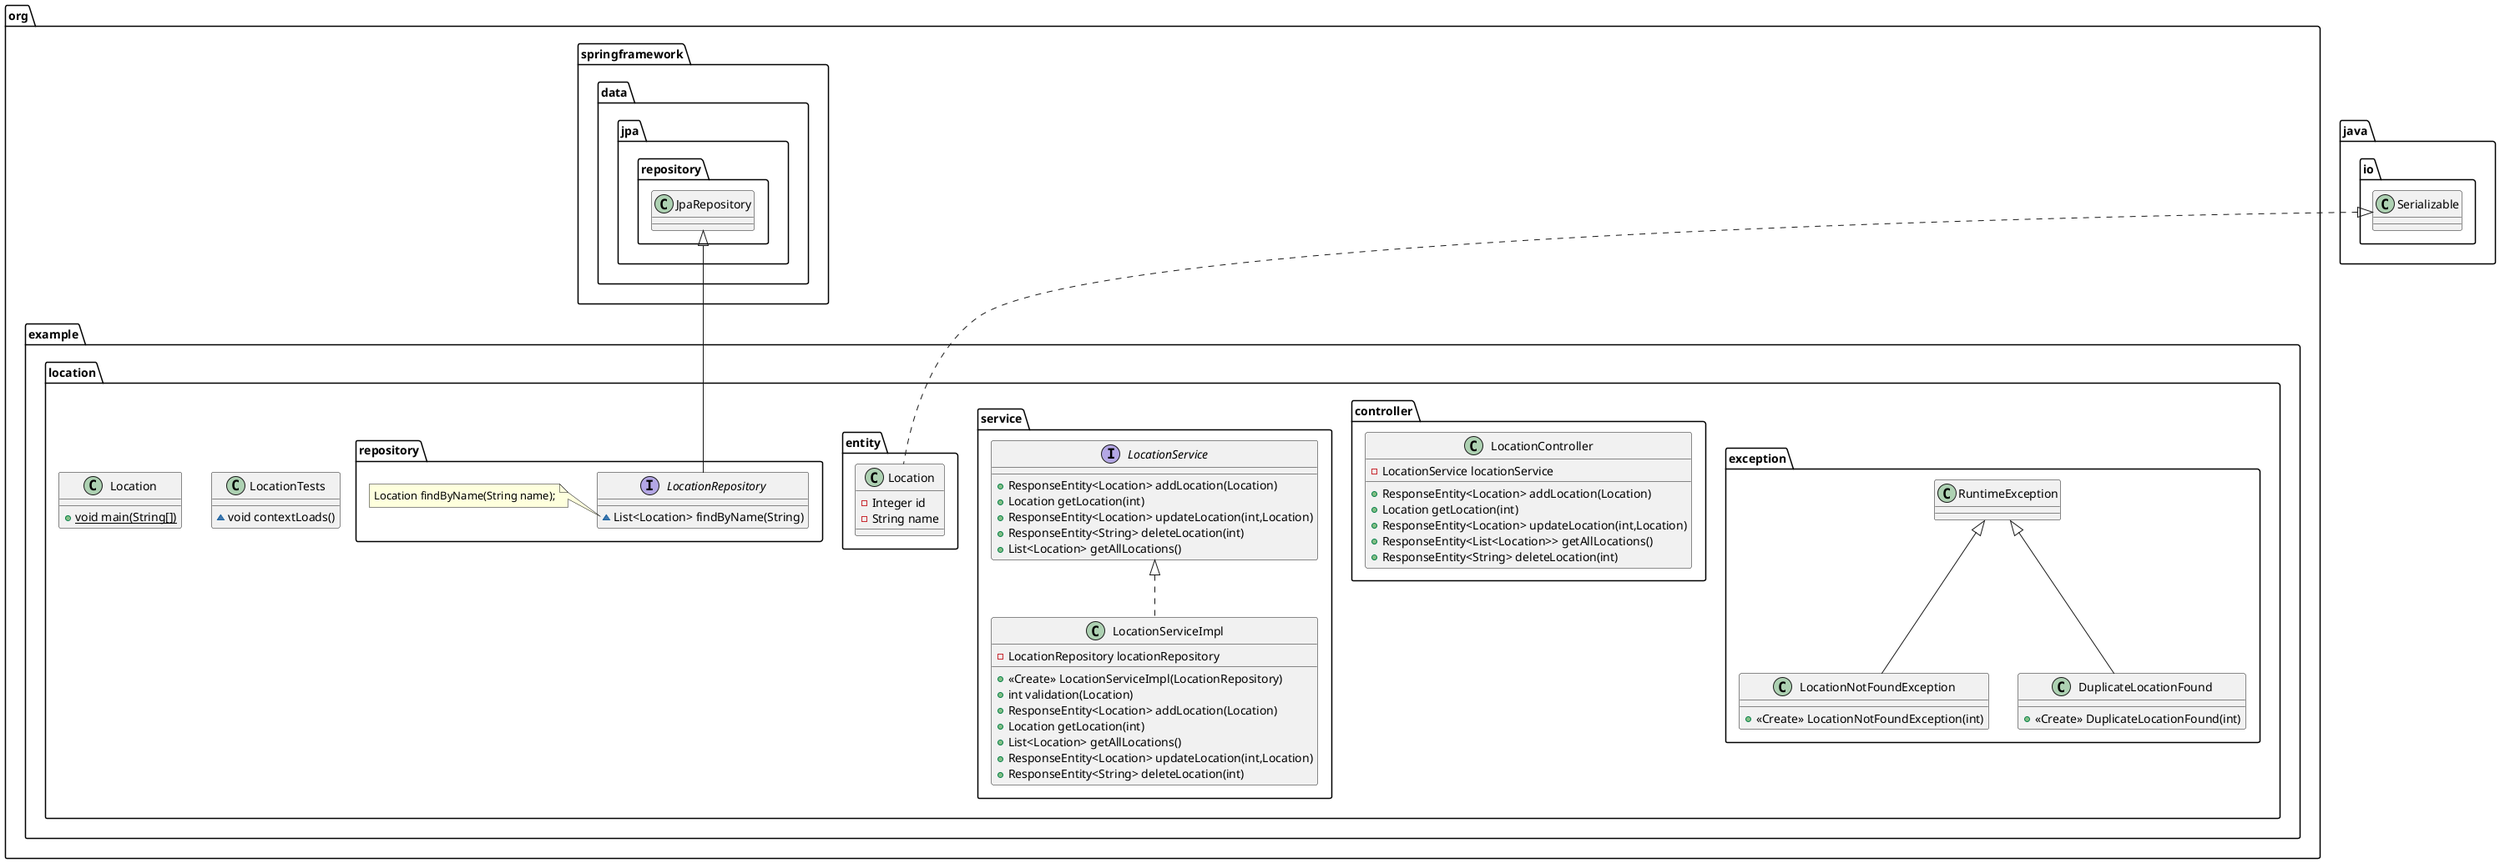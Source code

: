 @startuml
class org.example.location.LocationTests {
~ void contextLoads()
}

class org.example.location.exception.LocationNotFoundException {
+ <<Create>> LocationNotFoundException(int)
}

class org.example.location.controller.LocationController {
- LocationService locationService
+ ResponseEntity<Location> addLocation(Location)
+ Location getLocation(int)
+ ResponseEntity<Location> updateLocation(int,Location)
+ ResponseEntity<List<Location>> getAllLocations()
+ ResponseEntity<String> deleteLocation(int)
}


class org.example.location.service.LocationServiceImpl {
- LocationRepository locationRepository
+ <<Create>> LocationServiceImpl(LocationRepository)
+ int validation(Location)
+ ResponseEntity<Location> addLocation(Location)
+ Location getLocation(int)
+ List<Location> getAllLocations()
+ ResponseEntity<Location> updateLocation(int,Location)
+ ResponseEntity<String> deleteLocation(int)
}


class org.example.location.exception.DuplicateLocationFound {
+ <<Create>> DuplicateLocationFound(int)
}

interface org.example.location.repository.LocationRepository {
~ List<Location> findByName(String)
}
note left of org.example.location.repository.LocationRepository::findByName(String)
Location findByName(String name);
end note

class org.example.location.Location {
+ {static} void main(String[])
}

class org.example.location.entity.Location {
- Integer id
- String name
}

interface org.example.location.service.LocationService {
+ ResponseEntity<Location> addLocation(Location)
+ Location getLocation(int)
+ ResponseEntity<Location> updateLocation(int,Location)
+ ResponseEntity<String> deleteLocation(int)
+ List<Location> getAllLocations()
}



org.example.location.exception.RuntimeException <|-- org.example.location.exception.LocationNotFoundException
org.example.location.service.LocationService <|.. org.example.location.service.LocationServiceImpl
org.example.location.exception.RuntimeException <|-- org.example.location.exception.DuplicateLocationFound
org.springframework.data.jpa.repository.JpaRepository <|-- org.example.location.repository.LocationRepository
java.io.Serializable <|.. org.example.location.entity.Location
@enduml